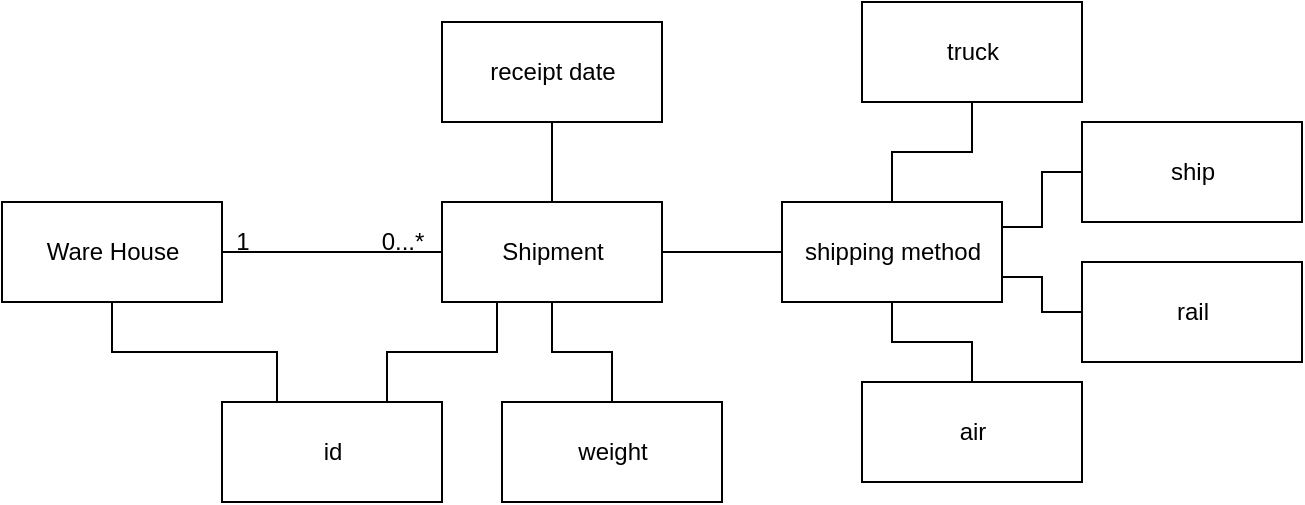<mxfile version="12.6.1" type="github">
  <diagram id="T4y8x-6s3coG1MXdCAgq" name="Page-1">
    <mxGraphModel dx="652" dy="391" grid="1" gridSize="10" guides="1" tooltips="1" connect="1" arrows="1" fold="1" page="1" pageScale="1" pageWidth="850" pageHeight="1100" math="0" shadow="0">
      <root>
        <mxCell id="0"/>
        <mxCell id="1" parent="0"/>
        <mxCell id="lgMpYD2oycPv4iwZW5uy-9" style="edgeStyle=orthogonalEdgeStyle;rounded=0;orthogonalLoop=1;jettySize=auto;html=1;entryX=0;entryY=0.5;entryDx=0;entryDy=0;endArrow=none;endFill=0;" edge="1" parent="1" source="lgMpYD2oycPv4iwZW5uy-7" target="lgMpYD2oycPv4iwZW5uy-8">
          <mxGeometry relative="1" as="geometry"/>
        </mxCell>
        <mxCell id="lgMpYD2oycPv4iwZW5uy-7" value="Ware House" style="html=1;strokeColor=#000000;" vertex="1" parent="1">
          <mxGeometry x="150" y="160" width="110" height="50" as="geometry"/>
        </mxCell>
        <mxCell id="lgMpYD2oycPv4iwZW5uy-8" value="Shipment" style="html=1;strokeColor=#000000;" vertex="1" parent="1">
          <mxGeometry x="370" y="160" width="110" height="50" as="geometry"/>
        </mxCell>
        <mxCell id="lgMpYD2oycPv4iwZW5uy-10" value="1" style="text;html=1;align=center;verticalAlign=middle;resizable=0;points=[];autosize=1;" vertex="1" parent="1">
          <mxGeometry x="260" y="170" width="20" height="20" as="geometry"/>
        </mxCell>
        <mxCell id="lgMpYD2oycPv4iwZW5uy-11" value="0...*" style="text;html=1;align=center;verticalAlign=middle;resizable=0;points=[];autosize=1;" vertex="1" parent="1">
          <mxGeometry x="330" y="170" width="40" height="20" as="geometry"/>
        </mxCell>
        <mxCell id="lgMpYD2oycPv4iwZW5uy-16" style="edgeStyle=orthogonalEdgeStyle;rounded=0;orthogonalLoop=1;jettySize=auto;html=1;endArrow=none;endFill=0;" edge="1" parent="1" source="lgMpYD2oycPv4iwZW5uy-15" target="lgMpYD2oycPv4iwZW5uy-8">
          <mxGeometry relative="1" as="geometry"/>
        </mxCell>
        <mxCell id="lgMpYD2oycPv4iwZW5uy-15" value="weight" style="html=1;strokeColor=#000000;" vertex="1" parent="1">
          <mxGeometry x="400" y="260" width="110" height="50" as="geometry"/>
        </mxCell>
        <mxCell id="lgMpYD2oycPv4iwZW5uy-18" style="edgeStyle=orthogonalEdgeStyle;rounded=0;orthogonalLoop=1;jettySize=auto;html=1;entryX=0.25;entryY=1;entryDx=0;entryDy=0;endArrow=none;endFill=0;exitX=0.75;exitY=0;exitDx=0;exitDy=0;" edge="1" parent="1" source="lgMpYD2oycPv4iwZW5uy-17" target="lgMpYD2oycPv4iwZW5uy-8">
          <mxGeometry relative="1" as="geometry"/>
        </mxCell>
        <mxCell id="lgMpYD2oycPv4iwZW5uy-19" style="edgeStyle=orthogonalEdgeStyle;rounded=0;orthogonalLoop=1;jettySize=auto;html=1;entryX=0.5;entryY=1;entryDx=0;entryDy=0;endArrow=none;endFill=0;exitX=0.25;exitY=0;exitDx=0;exitDy=0;" edge="1" parent="1" source="lgMpYD2oycPv4iwZW5uy-17" target="lgMpYD2oycPv4iwZW5uy-7">
          <mxGeometry relative="1" as="geometry"/>
        </mxCell>
        <mxCell id="lgMpYD2oycPv4iwZW5uy-17" value="id" style="html=1;strokeColor=#000000;" vertex="1" parent="1">
          <mxGeometry x="260" y="260" width="110" height="50" as="geometry"/>
        </mxCell>
        <mxCell id="lgMpYD2oycPv4iwZW5uy-21" style="edgeStyle=orthogonalEdgeStyle;rounded=0;orthogonalLoop=1;jettySize=auto;html=1;entryX=1;entryY=0.5;entryDx=0;entryDy=0;endArrow=none;endFill=0;" edge="1" parent="1" source="lgMpYD2oycPv4iwZW5uy-20" target="lgMpYD2oycPv4iwZW5uy-8">
          <mxGeometry relative="1" as="geometry"/>
        </mxCell>
        <mxCell id="lgMpYD2oycPv4iwZW5uy-30" style="edgeStyle=orthogonalEdgeStyle;rounded=0;orthogonalLoop=1;jettySize=auto;html=1;entryX=0.5;entryY=1;entryDx=0;entryDy=0;endArrow=none;endFill=0;" edge="1" parent="1" source="lgMpYD2oycPv4iwZW5uy-20" target="lgMpYD2oycPv4iwZW5uy-24">
          <mxGeometry relative="1" as="geometry"/>
        </mxCell>
        <mxCell id="lgMpYD2oycPv4iwZW5uy-31" style="edgeStyle=orthogonalEdgeStyle;rounded=0;orthogonalLoop=1;jettySize=auto;html=1;entryX=0;entryY=0.5;entryDx=0;entryDy=0;endArrow=none;endFill=0;exitX=1;exitY=0.25;exitDx=0;exitDy=0;" edge="1" parent="1" source="lgMpYD2oycPv4iwZW5uy-20" target="lgMpYD2oycPv4iwZW5uy-27">
          <mxGeometry relative="1" as="geometry"/>
        </mxCell>
        <mxCell id="lgMpYD2oycPv4iwZW5uy-20" value="shipping method" style="html=1;strokeColor=#000000;" vertex="1" parent="1">
          <mxGeometry x="540" y="160" width="110" height="50" as="geometry"/>
        </mxCell>
        <mxCell id="lgMpYD2oycPv4iwZW5uy-23" style="edgeStyle=orthogonalEdgeStyle;rounded=0;orthogonalLoop=1;jettySize=auto;html=1;entryX=0.5;entryY=1;entryDx=0;entryDy=0;endArrow=none;endFill=0;" edge="1" parent="1" source="lgMpYD2oycPv4iwZW5uy-22" target="lgMpYD2oycPv4iwZW5uy-20">
          <mxGeometry relative="1" as="geometry"/>
        </mxCell>
        <mxCell id="lgMpYD2oycPv4iwZW5uy-22" value="air" style="html=1;strokeColor=#000000;" vertex="1" parent="1">
          <mxGeometry x="580" y="250" width="110" height="50" as="geometry"/>
        </mxCell>
        <mxCell id="lgMpYD2oycPv4iwZW5uy-24" value="truck" style="html=1;strokeColor=#000000;" vertex="1" parent="1">
          <mxGeometry x="580" y="60" width="110" height="50" as="geometry"/>
        </mxCell>
        <mxCell id="lgMpYD2oycPv4iwZW5uy-32" style="edgeStyle=orthogonalEdgeStyle;rounded=0;orthogonalLoop=1;jettySize=auto;html=1;entryX=1;entryY=0.75;entryDx=0;entryDy=0;endArrow=none;endFill=0;" edge="1" parent="1" source="lgMpYD2oycPv4iwZW5uy-25" target="lgMpYD2oycPv4iwZW5uy-20">
          <mxGeometry relative="1" as="geometry"/>
        </mxCell>
        <mxCell id="lgMpYD2oycPv4iwZW5uy-25" value="rail" style="html=1;strokeColor=#000000;" vertex="1" parent="1">
          <mxGeometry x="690" y="190" width="110" height="50" as="geometry"/>
        </mxCell>
        <mxCell id="lgMpYD2oycPv4iwZW5uy-27" value="ship" style="html=1;strokeColor=#000000;" vertex="1" parent="1">
          <mxGeometry x="690" y="120" width="110" height="50" as="geometry"/>
        </mxCell>
        <mxCell id="lgMpYD2oycPv4iwZW5uy-35" style="edgeStyle=orthogonalEdgeStyle;rounded=0;orthogonalLoop=1;jettySize=auto;html=1;entryX=0.5;entryY=0;entryDx=0;entryDy=0;endArrow=none;endFill=0;" edge="1" parent="1" source="lgMpYD2oycPv4iwZW5uy-33" target="lgMpYD2oycPv4iwZW5uy-8">
          <mxGeometry relative="1" as="geometry"/>
        </mxCell>
        <mxCell id="lgMpYD2oycPv4iwZW5uy-33" value="receipt date" style="html=1;strokeColor=#000000;" vertex="1" parent="1">
          <mxGeometry x="370" y="70" width="110" height="50" as="geometry"/>
        </mxCell>
      </root>
    </mxGraphModel>
  </diagram>
</mxfile>
